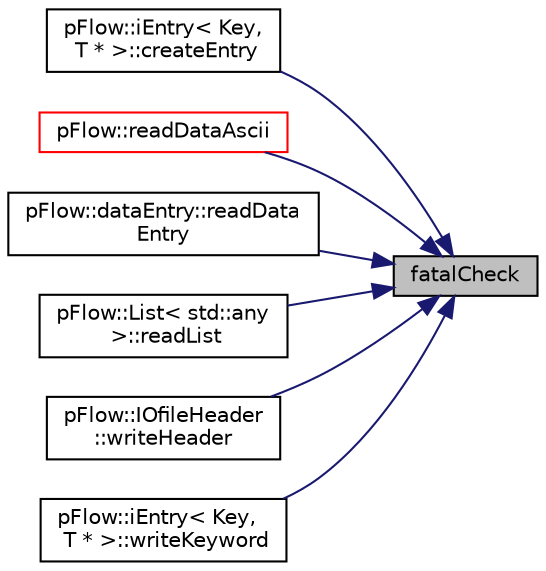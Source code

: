 digraph "fatalCheck"
{
 // LATEX_PDF_SIZE
  edge [fontname="Helvetica",fontsize="10",labelfontname="Helvetica",labelfontsize="10"];
  node [fontname="Helvetica",fontsize="10",shape=record];
  rankdir="RL";
  Node1 [label="fatalCheck",height=0.2,width=0.4,color="black", fillcolor="grey75", style="filled", fontcolor="black",tooltip="Check IOstream status for given operation."];
  Node1 -> Node2 [dir="back",color="midnightblue",fontsize="10",style="solid",fontname="Helvetica"];
  Node2 [label="pFlow::iEntry\< Key,\l T * \>::createEntry",height=0.2,width=0.4,color="black", fillcolor="white", style="filled",URL="$classpFlow_1_1iEntry.html#a133f34e170bc1f28e7439fe87043ce2f",tooltip="create an entry (dataEntry or dictionary) from stream"];
  Node1 -> Node3 [dir="back",color="midnightblue",fontsize="10",style="solid",fontname="Helvetica"];
  Node3 [label="pFlow::readDataAscii",height=0.2,width=0.4,color="red", fillcolor="white", style="filled",URL="$namespacepFlow.html#a14457f89f445e74b38f7e6c736622a3e",tooltip=" "];
  Node1 -> Node10 [dir="back",color="midnightblue",fontsize="10",style="solid",fontname="Helvetica"];
  Node10 [label="pFlow::dataEntry::readData\lEntry",height=0.2,width=0.4,color="black", fillcolor="white", style="filled",URL="$classpFlow_1_1dataEntry.html#a12a2f078710c7419e84afd6cdd58ac70",tooltip="read dataEntry from stream"];
  Node1 -> Node11 [dir="back",color="midnightblue",fontsize="10",style="solid",fontname="Helvetica"];
  Node11 [label="pFlow::List\< std::any\l \>::readList",height=0.2,width=0.4,color="black", fillcolor="white", style="filled",URL="$classpFlow_1_1List.html#a18b6e40e2e0511b836d16ae0e7ecf061",tooltip=" "];
  Node1 -> Node12 [dir="back",color="midnightblue",fontsize="10",style="solid",fontname="Helvetica"];
  Node12 [label="pFlow::IOfileHeader\l::writeHeader",height=0.2,width=0.4,color="black", fillcolor="white", style="filled",URL="$classpFlow_1_1IOfileHeader.html#ab83d4ca3dd2d2995f15ffe5e2693f316",tooltip="Write the header to the file , typeName comes from caller."];
  Node1 -> Node13 [dir="back",color="midnightblue",fontsize="10",style="solid",fontname="Helvetica"];
  Node13 [label="pFlow::iEntry\< Key,\l T * \>::writeKeyword",height=0.2,width=0.4,color="black", fillcolor="white", style="filled",URL="$classpFlow_1_1iEntry.html#a41b87eb2ffa631b3685fed7694f2c7ed",tooltip=" "];
}
